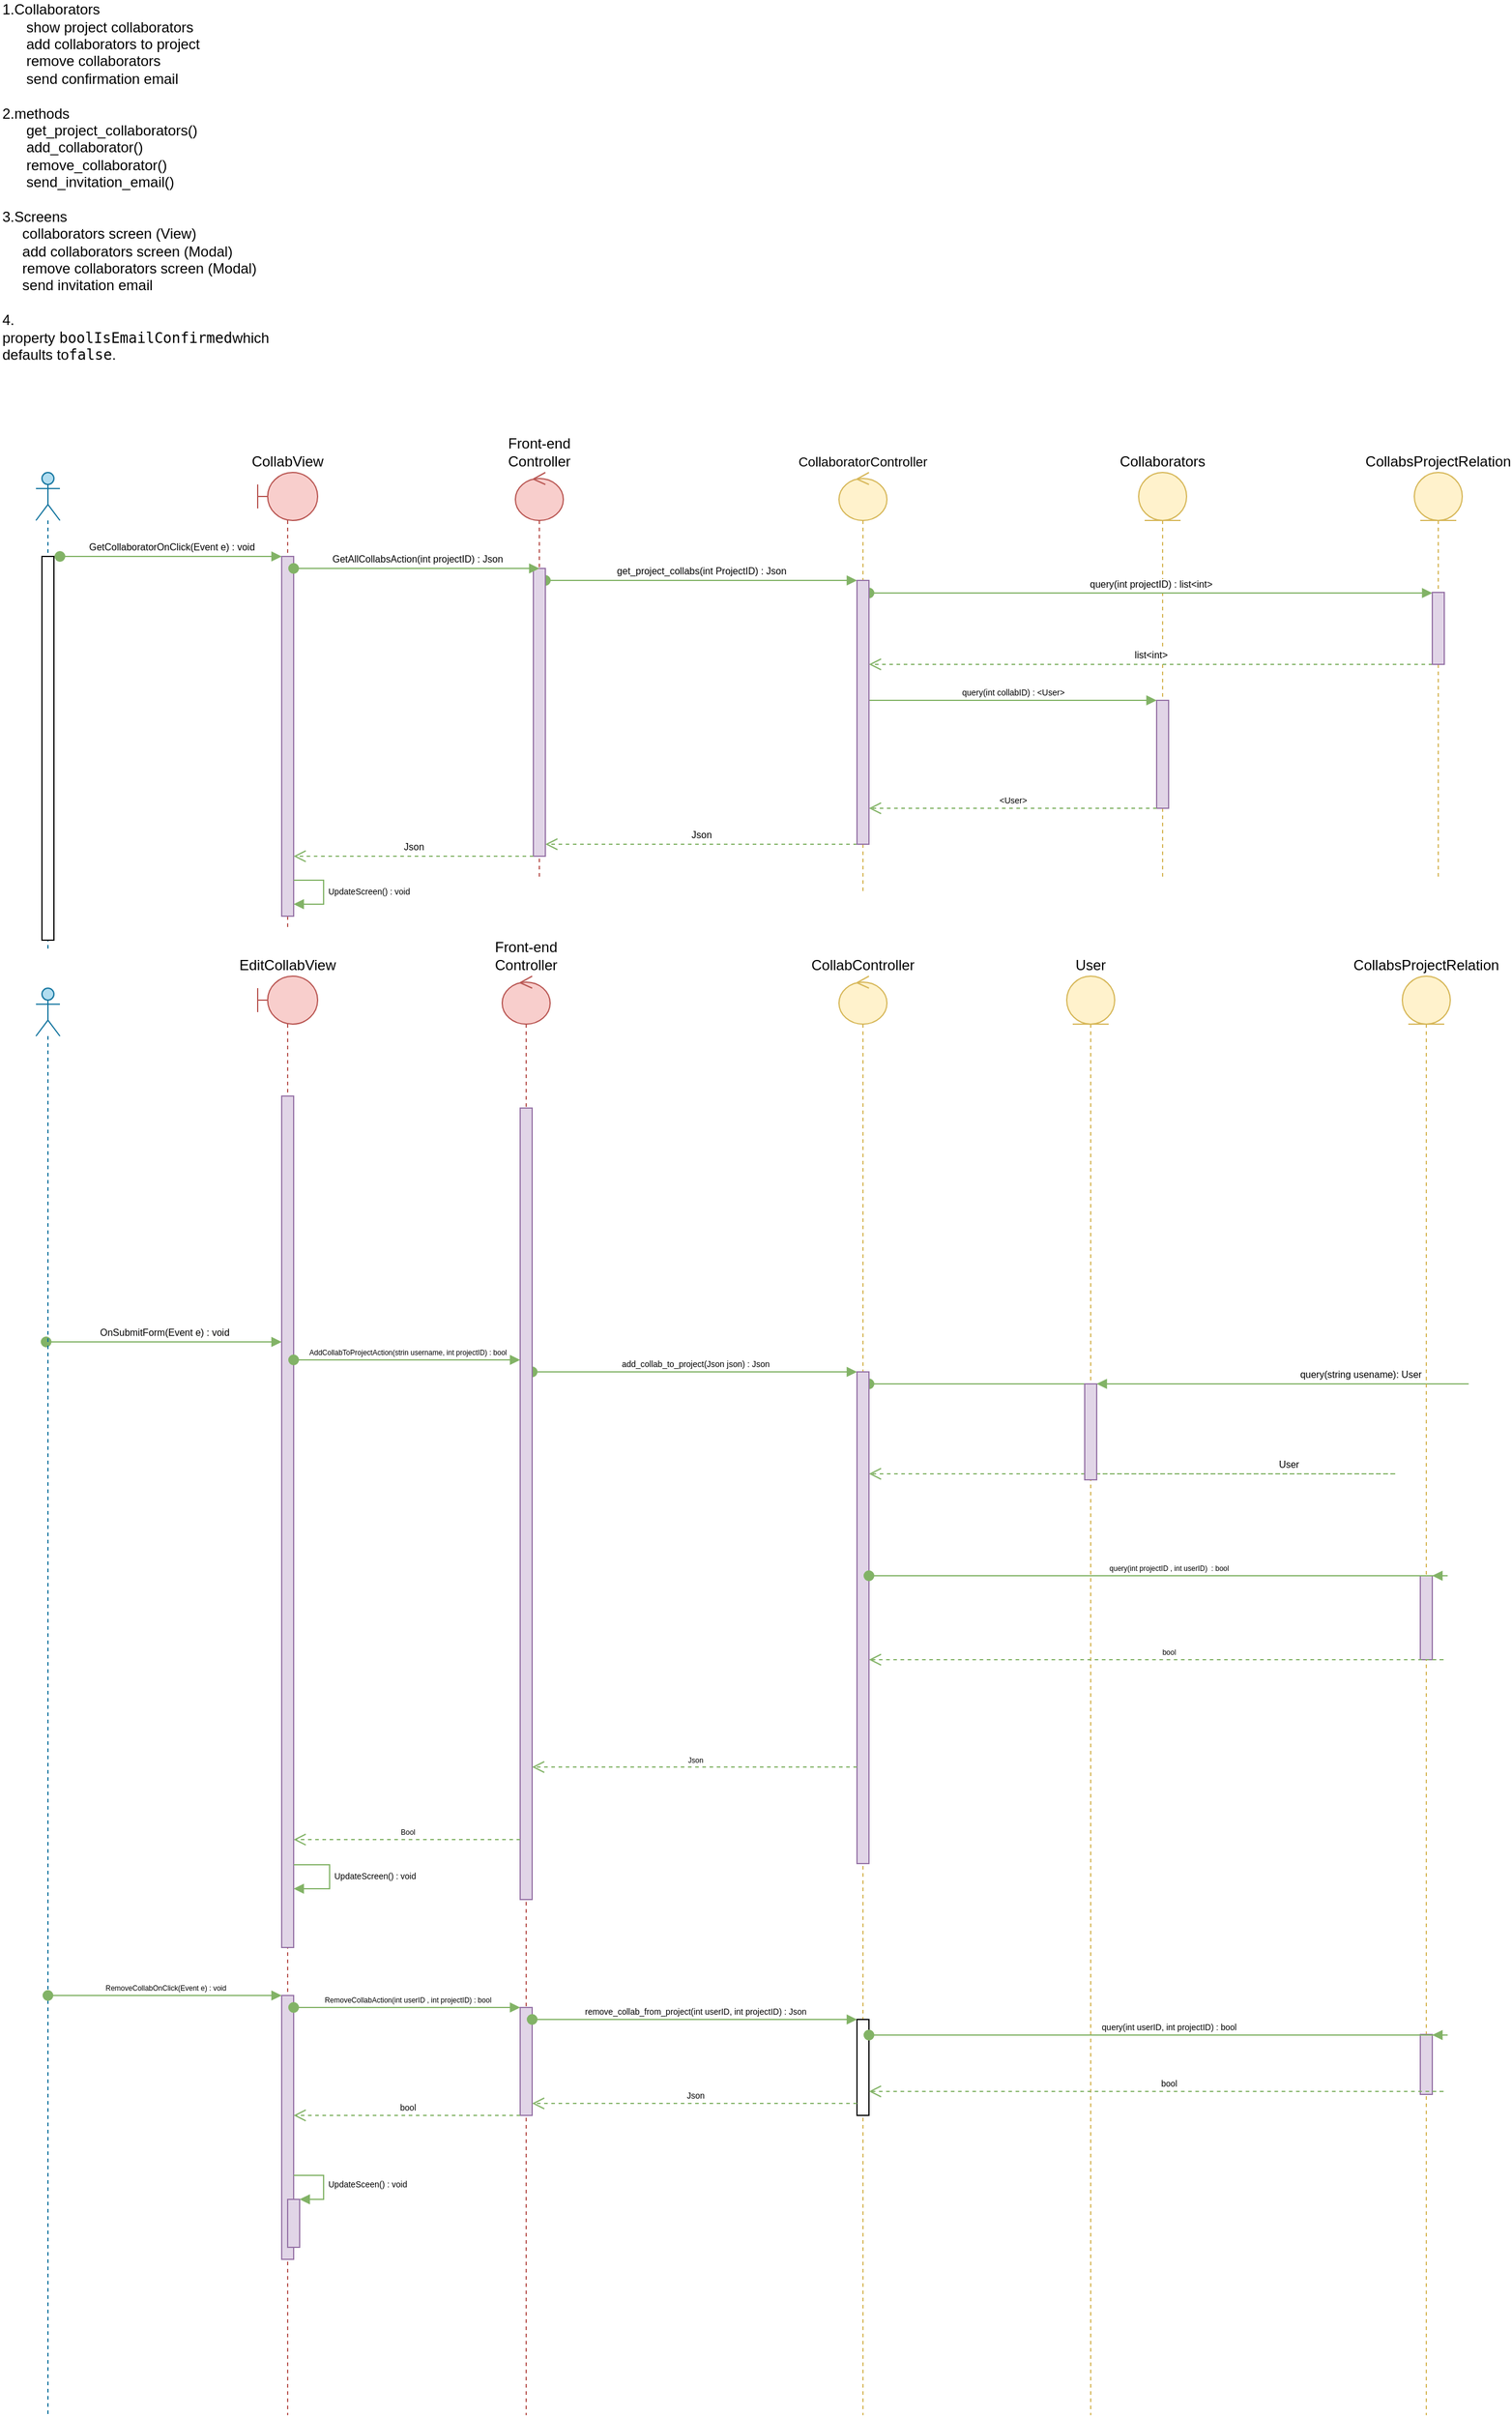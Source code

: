 <mxfile version="10.6.7" type="github"><diagram id="GHZ44tp6X7hKzsTofQmj" name="Page-1"><mxGraphModel dx="862" dy="877" grid="1" gridSize="10" guides="1" tooltips="1" connect="1" arrows="1" fold="1" page="0" pageScale="1" pageWidth="850" pageHeight="1100" background="none" math="0" shadow="0"><root><mxCell id="0"/><mxCell id="1" parent="0"/><mxCell id="GCSjRSkXuxWU2JJScuMy-1" value="" style="shape=umlLifeline;participant=umlActor;perimeter=lifelinePerimeter;whiteSpace=wrap;html=1;container=1;collapsible=0;recursiveResize=0;verticalAlign=top;spacingTop=36;labelBackgroundColor=#ffffff;outlineConnect=0;size=40;fillColor=#b1ddf0;strokeColor=#10739e;" parent="1" vertex="1"><mxGeometry x="30" y="380" width="20" height="400" as="geometry"/></mxCell><mxCell id="QJzvEmEwdGXoXQkbQdta-2" value="" style="html=1;points=[];perimeter=orthogonalPerimeter;" vertex="1" parent="GCSjRSkXuxWU2JJScuMy-1"><mxGeometry x="5" y="70" width="10" height="320" as="geometry"/></mxCell><mxCell id="GCSjRSkXuxWU2JJScuMy-2" value="&lt;div&gt;1.Collaborators&lt;/div&gt;&lt;div&gt;&amp;nbsp; &amp;nbsp; &amp;nbsp; show project collaborators&lt;/div&gt;&lt;div&gt;&amp;nbsp; &amp;nbsp; &amp;nbsp; add collaborators to project&lt;/div&gt;&lt;div&gt;&amp;nbsp; &amp;nbsp; &amp;nbsp; remove collaborators&lt;/div&gt;&lt;div&gt;&amp;nbsp; &amp;nbsp; &amp;nbsp; send confirmation email&lt;/div&gt;&lt;div&gt;&lt;br&gt;&lt;/div&gt;&lt;div&gt;2.methods&lt;/div&gt;&lt;div&gt;&amp;nbsp; &amp;nbsp; &amp;nbsp; get_project_collaborators()&lt;/div&gt;&lt;div&gt;&amp;nbsp; &amp;nbsp; &amp;nbsp; add_collaborator()&lt;/div&gt;&lt;div&gt;&amp;nbsp; &amp;nbsp; &amp;nbsp; remove_collaborator()&lt;/div&gt;&lt;div&gt;&amp;nbsp; &amp;nbsp; &amp;nbsp; send_invitation_email()&lt;/div&gt;&lt;div&gt;&lt;br&gt;&lt;/div&gt;&lt;div&gt;3.Screens&lt;/div&gt;&lt;div&gt;&amp;nbsp; &amp;nbsp; &amp;nbsp;collaborators screen (View)&lt;/div&gt;&lt;div&gt;&amp;nbsp; &amp;nbsp; &amp;nbsp;add collaborators screen (Modal)&lt;/div&gt;&lt;div&gt;&amp;nbsp; &amp;nbsp; &amp;nbsp;remove collaborators screen (Modal)&lt;/div&gt;&lt;div&gt;&amp;nbsp; &amp;nbsp; &amp;nbsp;send invitation email&lt;/div&gt;&lt;div&gt;&lt;br&gt;&lt;/div&gt;&lt;div&gt;4.&lt;/div&gt;&lt;span&gt;property&amp;nbsp;&lt;/span&gt;&lt;code&gt;boolIsEmailConfirmed&lt;/code&gt;&lt;span&gt;which defaults to&lt;/span&gt;&lt;code&gt;false&lt;/code&gt;&lt;span&gt;.&lt;/span&gt;&lt;div&gt;&lt;br&gt;&lt;/div&gt;" style="text;html=1;strokeColor=none;fillColor=none;align=left;verticalAlign=middle;whiteSpace=wrap;rounded=0;" parent="1" vertex="1"><mxGeometry width="250" height="290" as="geometry"/></mxCell><mxCell id="GCSjRSkXuxWU2JJScuMy-3" value="CollabView" style="shape=umlLifeline;participant=umlBoundary;perimeter=lifelinePerimeter;whiteSpace=wrap;html=1;container=1;collapsible=0;recursiveResize=0;verticalAlign=bottom;spacingTop=36;labelBackgroundColor=#ffffff;outlineConnect=0;labelPosition=center;verticalLabelPosition=top;align=center;fillColor=#f8cecc;strokeColor=#b85450;" parent="1" vertex="1"><mxGeometry x="215" y="380" width="50" height="380" as="geometry"/></mxCell><mxCell id="GCSjRSkXuxWU2JJScuMy-7" value="" style="html=1;points=[];perimeter=orthogonalPerimeter;align=left;fillColor=#e1d5e7;strokeColor=#9673a6;gradientColor=none;" parent="GCSjRSkXuxWU2JJScuMy-3" vertex="1"><mxGeometry x="20" y="70" width="10" height="300" as="geometry"/></mxCell><mxCell id="GCSjRSkXuxWU2JJScuMy-4" value="EditCollabView" style="shape=umlLifeline;participant=umlBoundary;perimeter=lifelinePerimeter;whiteSpace=wrap;html=1;container=1;collapsible=0;recursiveResize=0;verticalAlign=bottom;spacingTop=36;labelBackgroundColor=#ffffff;outlineConnect=0;labelPosition=center;verticalLabelPosition=top;align=center;fillColor=#f8cecc;strokeColor=#b85450;" parent="1" vertex="1"><mxGeometry x="215" y="800" width="50" height="1200" as="geometry"/></mxCell><mxCell id="UG3qi_RcyNTJpObuY2x0-73" value="" style="html=1;points=[];perimeter=orthogonalPerimeter;fontSize=11;fillColor=#e1d5e7;strokeColor=#9673a6;" parent="GCSjRSkXuxWU2JJScuMy-4" vertex="1"><mxGeometry x="20" y="100" width="10" height="710" as="geometry"/></mxCell><mxCell id="UG3qi_RcyNTJpObuY2x0-98" value="" style="html=1;points=[];perimeter=orthogonalPerimeter;fontSize=6;fillColor=#e1d5e7;strokeColor=#9673a6;" parent="GCSjRSkXuxWU2JJScuMy-4" vertex="1"><mxGeometry x="20" y="850" width="10" height="220" as="geometry"/></mxCell><mxCell id="UG3qi_RcyNTJpObuY2x0-104" value="&lt;span style=&quot;font-size: 7px&quot;&gt;UpdateScreen() : void&lt;/span&gt;" style="edgeStyle=orthogonalEdgeStyle;html=1;align=left;spacingLeft=2;endArrow=block;rounded=0;fontSize=6;fillColor=#d5e8d4;strokeColor=#82b366;" parent="GCSjRSkXuxWU2JJScuMy-4" target="UG3qi_RcyNTJpObuY2x0-73" edge="1"><mxGeometry relative="1" as="geometry"><mxPoint x="30" y="741" as="sourcePoint"/><Array as="points"><mxPoint x="60" y="741"/><mxPoint x="60" y="761"/></Array><mxPoint x="34.724" y="761.241" as="targetPoint"/></mxGeometry></mxCell><mxCell id="UG3qi_RcyNTJpObuY2x0-114" value="" style="html=1;points=[];perimeter=orthogonalPerimeter;fontSize=7;fillColor=#e1d5e7;strokeColor=#9673a6;" parent="GCSjRSkXuxWU2JJScuMy-4" vertex="1"><mxGeometry x="25" y="1020" width="10" height="40" as="geometry"/></mxCell><mxCell id="UG3qi_RcyNTJpObuY2x0-115" value="UpdateSceen() : void" style="edgeStyle=orthogonalEdgeStyle;html=1;align=left;spacingLeft=2;endArrow=block;rounded=0;entryX=1;entryY=0;fontSize=7;fillColor=#d5e8d4;strokeColor=#82b366;" parent="GCSjRSkXuxWU2JJScuMy-4" target="UG3qi_RcyNTJpObuY2x0-114" edge="1"><mxGeometry relative="1" as="geometry"><mxPoint x="30" y="1000" as="sourcePoint"/><Array as="points"><mxPoint x="55" y="1000"/></Array></mxGeometry></mxCell><mxCell id="GCSjRSkXuxWU2JJScuMy-8" value="GetCollaboratorOnClick(Event e) : void" style="html=1;verticalAlign=bottom;startArrow=oval;endArrow=block;startSize=8;fontSize=8;fillColor=#d5e8d4;strokeColor=#82b366;" parent="1" target="GCSjRSkXuxWU2JJScuMy-7" edge="1"><mxGeometry relative="1" as="geometry"><mxPoint x="50" y="450" as="sourcePoint"/><Array as="points"><mxPoint x="70" y="450"/><mxPoint x="150" y="450"/></Array></mxGeometry></mxCell><mxCell id="GCSjRSkXuxWU2JJScuMy-11" value="Collaborators" style="shape=umlLifeline;participant=umlEntity;perimeter=lifelinePerimeter;whiteSpace=wrap;html=1;container=1;collapsible=0;recursiveResize=0;verticalAlign=bottom;spacingTop=36;labelBackgroundColor=#ffffff;outlineConnect=0;align=center;labelPosition=center;verticalLabelPosition=top;fillColor=#fff2cc;strokeColor=#d6b656;" parent="1" vertex="1"><mxGeometry x="950" y="380" width="40" height="340" as="geometry"/></mxCell><mxCell id="UG3qi_RcyNTJpObuY2x0-33" value="" style="html=1;points=[];perimeter=orthogonalPerimeter;fontSize=7;fillColor=#e1d5e7;strokeColor=#9673a6;" parent="GCSjRSkXuxWU2JJScuMy-11" vertex="1"><mxGeometry x="15" y="190" width="10" height="90" as="geometry"/></mxCell><mxCell id="GCSjRSkXuxWU2JJScuMy-13" value="get_project_collabs(int ProjectID) : Json" style="html=1;verticalAlign=bottom;startArrow=oval;endArrow=block;startSize=8;fontSize=8;fillColor=#d5e8d4;strokeColor=#82b366;" parent="1" source="UG3qi_RcyNTJpObuY2x0-2" target="GCSjRSkXuxWU2JJScuMy-12" edge="1"><mxGeometry relative="1" as="geometry"><mxPoint x="250" y="470" as="sourcePoint"/><Array as="points"><mxPoint x="630" y="470"/></Array></mxGeometry></mxCell><mxCell id="GCSjRSkXuxWU2JJScuMy-17" value="list&amp;lt;int&amp;gt;" style="html=1;verticalAlign=bottom;endArrow=open;dashed=1;endSize=8;fontSize=8;fillColor=#d5e8d4;strokeColor=#82b366;" parent="1" source="GCSjRSkXuxWU2JJScuMy-15" target="GCSjRSkXuxWU2JJScuMy-12" edge="1"><mxGeometry relative="1" as="geometry"><mxPoint x="933" y="538" as="sourcePoint"/><mxPoint x="830" y="530" as="targetPoint"/><Array as="points"><mxPoint x="920" y="540"/></Array></mxGeometry></mxCell><mxCell id="GCSjRSkXuxWU2JJScuMy-18" value="Json" style="html=1;verticalAlign=bottom;endArrow=open;dashed=1;endSize=8;fontSize=8;fillColor=#d5e8d4;strokeColor=#82b366;" parent="1" source="GCSjRSkXuxWU2JJScuMy-12" target="UG3qi_RcyNTJpObuY2x0-2" edge="1"><mxGeometry relative="1" as="geometry"><mxPoint x="1020" y="550" as="sourcePoint"/><mxPoint x="280" y="550" as="targetPoint"/><Array as="points"><mxPoint x="650" y="690"/></Array></mxGeometry></mxCell><mxCell id="GCSjRSkXuxWU2JJScuMy-20" value="OnSubmitForm(Event e) : void" style="html=1;verticalAlign=bottom;startArrow=oval;endArrow=block;startSize=8;fontSize=8;fillColor=#d5e8d4;strokeColor=#82b366;" parent="1" edge="1"><mxGeometry relative="1" as="geometry"><mxPoint x="38.5" y="1105" as="sourcePoint"/><Array as="points"><mxPoint x="100" y="1105"/></Array><mxPoint x="235" y="1105" as="targetPoint"/></mxGeometry></mxCell><mxCell id="GCSjRSkXuxWU2JJScuMy-22" value="add_collab_to_project(Json json) : Json" style="html=1;verticalAlign=bottom;startArrow=oval;endArrow=block;startSize=8;fontSize=7;fillColor=#d5e8d4;strokeColor=#82b366;" parent="1" target="UG3qi_RcyNTJpObuY2x0-80" edge="1"><mxGeometry relative="1" as="geometry"><mxPoint x="444" y="1130" as="sourcePoint"/><Array as="points"><mxPoint x="550" y="1130"/><mxPoint x="650" y="1130"/><mxPoint x="690" y="1130"/></Array><mxPoint x="840" y="1130" as="targetPoint"/></mxGeometry></mxCell><mxCell id="GCSjRSkXuxWU2JJScuMy-25" value="query(string usename): User" style="html=1;verticalAlign=bottom;startArrow=oval;endArrow=block;startSize=8;fontSize=8;fillColor=#d5e8d4;strokeColor=#82b366;" parent="1" source="UG3qi_RcyNTJpObuY2x0-80" target="UG3qi_RcyNTJpObuY2x0-81" edge="1"><mxGeometry relative="1" as="geometry"><mxPoint x="865" y="1503" as="sourcePoint"/><Array as="points"><mxPoint x="1070" y="1140"/><mxPoint x="1150" y="1140"/><mxPoint x="1230" y="1140"/></Array><mxPoint x="1215" y="1503" as="targetPoint"/></mxGeometry></mxCell><mxCell id="GCSjRSkXuxWU2JJScuMy-27" value="User" style="html=1;verticalAlign=bottom;endArrow=open;dashed=1;endSize=8;fontSize=8;fillColor=#d5e8d4;strokeColor=#82b366;" parent="1" source="UG3qi_RcyNTJpObuY2x0-81" target="UG3qi_RcyNTJpObuY2x0-80" edge="1"><mxGeometry relative="1" as="geometry"><mxPoint x="1055" y="1553" as="sourcePoint"/><mxPoint x="975" y="1553" as="targetPoint"/><Array as="points"><mxPoint x="1170" y="1215"/><mxPoint x="1100" y="1215"/></Array></mxGeometry></mxCell><mxCell id="UG3qi_RcyNTJpObuY2x0-1" value="Front-end Controller" style="shape=umlLifeline;participant=umlControl;perimeter=lifelinePerimeter;whiteSpace=wrap;html=1;container=1;collapsible=0;recursiveResize=0;verticalAlign=bottom;spacingTop=36;labelBackgroundColor=#ffffff;outlineConnect=0;fillColor=#f8cecc;strokeColor=#b85450;labelPosition=center;verticalLabelPosition=top;align=center;" parent="1" vertex="1"><mxGeometry x="430" y="380" width="40" height="340" as="geometry"/></mxCell><mxCell id="UG3qi_RcyNTJpObuY2x0-2" value="" style="html=1;points=[];perimeter=orthogonalPerimeter;fillColor=#e1d5e7;strokeColor=#9673a6;" parent="UG3qi_RcyNTJpObuY2x0-1" vertex="1"><mxGeometry x="15" y="80" width="10" height="240" as="geometry"/></mxCell><mxCell id="UG3qi_RcyNTJpObuY2x0-6" value="&lt;font style=&quot;font-size: 8px&quot;&gt;GetAllCollabsAction(int projectID) : Json&lt;/font&gt;" style="html=1;verticalAlign=bottom;startArrow=oval;startFill=1;endArrow=block;startSize=8;fillColor=#d5e8d4;strokeColor=#82b366;" parent="1" source="GCSjRSkXuxWU2JJScuMy-7" target="UG3qi_RcyNTJpObuY2x0-2" edge="1"><mxGeometry width="60" relative="1" as="geometry"><mxPoint x="310" y="460" as="sourcePoint"/><mxPoint x="370" y="460" as="targetPoint"/><Array as="points"><mxPoint x="450" y="460"/></Array></mxGeometry></mxCell><mxCell id="GCSjRSkXuxWU2JJScuMy-16" value="query(int projectID) : list&amp;lt;int&amp;gt;" style="html=1;verticalAlign=bottom;startArrow=oval;endArrow=block;startSize=8;fontSize=8;fillColor=#d5e8d4;strokeColor=#82b366;" parent="1" source="GCSjRSkXuxWU2JJScuMy-12" target="GCSjRSkXuxWU2JJScuMy-15" edge="1"><mxGeometry relative="1" as="geometry"><mxPoint x="1095" y="480.5" as="sourcePoint"/><Array as="points"><mxPoint x="1105" y="480.5"/></Array><mxPoint x="1450" y="480.5" as="targetPoint"/></mxGeometry></mxCell><mxCell id="UG3qi_RcyNTJpObuY2x0-17" value="Json" style="html=1;verticalAlign=bottom;endArrow=open;dashed=1;endSize=8;fontSize=8;fillColor=#d5e8d4;strokeColor=#82b366;" parent="1" source="UG3qi_RcyNTJpObuY2x0-2" target="GCSjRSkXuxWU2JJScuMy-7" edge="1"><mxGeometry relative="1" as="geometry"><mxPoint x="420" y="560" as="sourcePoint"/><mxPoint x="565" y="560" as="targetPoint"/><Array as="points"><mxPoint x="350" y="700"/><mxPoint x="260" y="700"/></Array></mxGeometry></mxCell><mxCell id="UG3qi_RcyNTJpObuY2x0-27" value="CollabsProjectRelation&lt;br&gt;" style="shape=umlLifeline;participant=umlEntity;perimeter=lifelinePerimeter;whiteSpace=wrap;html=1;container=1;collapsible=0;recursiveResize=0;verticalAlign=bottom;spacingTop=36;labelBackgroundColor=#ffffff;outlineConnect=0;fillColor=#fff2cc;strokeColor=#d6b656;labelPosition=center;verticalLabelPosition=top;align=center;" parent="1" vertex="1"><mxGeometry x="1180" y="380" width="40" height="340" as="geometry"/></mxCell><mxCell id="GCSjRSkXuxWU2JJScuMy-15" value="" style="html=1;points=[];perimeter=orthogonalPerimeter;fontSize=8;align=left;fillColor=#e1d5e7;strokeColor=#9673a6;gradientColor=none;" parent="UG3qi_RcyNTJpObuY2x0-27" vertex="1"><mxGeometry x="15" y="100" width="10" height="60" as="geometry"/></mxCell><mxCell id="UG3qi_RcyNTJpObuY2x0-34" value="query(int collabID) : &amp;lt;User&amp;gt;" style="html=1;verticalAlign=bottom;endArrow=block;fontSize=7;fillColor=#d5e8d4;strokeColor=#82b366;" parent="1" source="GCSjRSkXuxWU2JJScuMy-12" target="UG3qi_RcyNTJpObuY2x0-33" edge="1"><mxGeometry width="80" relative="1" as="geometry"><mxPoint x="885.0" y="570" as="sourcePoint"/><mxPoint x="940" y="570" as="targetPoint"/><Array as="points"><mxPoint x="890" y="570"/></Array></mxGeometry></mxCell><mxCell id="UG3qi_RcyNTJpObuY2x0-35" value="&amp;lt;User&amp;gt;" style="html=1;verticalAlign=bottom;endArrow=open;dashed=1;endSize=8;fontSize=7;fillColor=#d5e8d4;strokeColor=#82b366;" parent="1" source="UG3qi_RcyNTJpObuY2x0-33" target="GCSjRSkXuxWU2JJScuMy-12" edge="1"><mxGeometry relative="1" as="geometry"><mxPoint x="1030" y="650" as="sourcePoint"/><mxPoint x="885.0" y="660" as="targetPoint"/><Array as="points"><mxPoint x="960" y="660"/><mxPoint x="890" y="660"/></Array></mxGeometry></mxCell><mxCell id="UG3qi_RcyNTJpObuY2x0-38" value="&lt;span&gt;CollaboratorController&lt;/span&gt;" style="shape=umlLifeline;participant=umlControl;perimeter=lifelinePerimeter;whiteSpace=wrap;html=1;container=1;collapsible=0;recursiveResize=0;verticalAlign=bottom;spacingTop=36;labelBackgroundColor=#ffffff;outlineConnect=0;fontSize=11;labelPosition=center;verticalLabelPosition=top;align=center;fillColor=#fff2cc;strokeColor=#d6b656;" parent="1" vertex="1"><mxGeometry x="700" y="380" width="40" height="350" as="geometry"/></mxCell><mxCell id="GCSjRSkXuxWU2JJScuMy-12" value="" style="html=1;points=[];perimeter=orthogonalPerimeter;align=left;fillColor=#e1d5e7;strokeColor=#9673a6;gradientColor=none;" parent="UG3qi_RcyNTJpObuY2x0-38" vertex="1"><mxGeometry x="15" y="90" width="10" height="220" as="geometry"/></mxCell><mxCell id="UG3qi_RcyNTJpObuY2x0-23" value="&lt;span&gt;UpdateScreen() : void&lt;/span&gt;" style="edgeStyle=orthogonalEdgeStyle;html=1;align=left;spacingLeft=2;endArrow=block;rounded=0;fontSize=7;fillColor=#d5e8d4;strokeColor=#82b366;labelPosition=right;verticalLabelPosition=middle;verticalAlign=middle;" parent="1" edge="1" target="GCSjRSkXuxWU2JJScuMy-7"><mxGeometry relative="1" as="geometry"><mxPoint x="245" y="720" as="sourcePoint"/><Array as="points"><mxPoint x="270" y="720"/><mxPoint x="270" y="740"/></Array><mxPoint x="250" y="740" as="targetPoint"/></mxGeometry></mxCell><mxCell id="UG3qi_RcyNTJpObuY2x0-39" value="" style="shape=umlLifeline;participant=umlActor;perimeter=lifelinePerimeter;whiteSpace=wrap;html=1;container=1;collapsible=0;recursiveResize=0;verticalAlign=top;spacingTop=36;labelBackgroundColor=#ffffff;outlineConnect=0;size=40;fillColor=#b1ddf0;strokeColor=#10739e;" parent="1" vertex="1"><mxGeometry x="30" y="810" width="20" height="1190" as="geometry"/></mxCell><mxCell id="UG3qi_RcyNTJpObuY2x0-44" value="CollabController" style="shape=umlLifeline;participant=umlControl;perimeter=lifelinePerimeter;whiteSpace=wrap;html=1;container=1;collapsible=0;recursiveResize=0;verticalAlign=bottom;spacingTop=36;labelBackgroundColor=#ffffff;outlineConnect=0;align=center;labelPosition=center;verticalLabelPosition=top;fillColor=#fff2cc;strokeColor=#d6b656;" parent="1" vertex="1"><mxGeometry x="700" y="800" width="40" height="1200" as="geometry"/></mxCell><mxCell id="UG3qi_RcyNTJpObuY2x0-80" value="" style="html=1;points=[];perimeter=orthogonalPerimeter;fontSize=6;fillColor=#e1d5e7;strokeColor=#9673a6;" parent="UG3qi_RcyNTJpObuY2x0-44" vertex="1"><mxGeometry x="15" y="330" width="10" height="410" as="geometry"/></mxCell><mxCell id="QJzvEmEwdGXoXQkbQdta-11" value="" style="html=1;points=[];perimeter=orthogonalPerimeter;" vertex="1" parent="UG3qi_RcyNTJpObuY2x0-44"><mxGeometry x="15" y="870" width="10" height="80" as="geometry"/></mxCell><mxCell id="UG3qi_RcyNTJpObuY2x0-48" value="User" style="shape=umlLifeline;participant=umlEntity;perimeter=lifelinePerimeter;whiteSpace=wrap;html=1;container=1;collapsible=0;recursiveResize=0;verticalAlign=bottom;spacingTop=36;labelBackgroundColor=#ffffff;outlineConnect=0;align=center;labelPosition=center;verticalLabelPosition=top;fillColor=#fff2cc;strokeColor=#d6b656;" parent="1" vertex="1"><mxGeometry x="890" y="800" width="40" height="1200" as="geometry"/></mxCell><mxCell id="UG3qi_RcyNTJpObuY2x0-56" value="Front-end Controller" style="shape=umlLifeline;participant=umlControl;perimeter=lifelinePerimeter;whiteSpace=wrap;html=1;container=1;collapsible=0;recursiveResize=0;verticalAlign=bottom;spacingTop=36;labelBackgroundColor=#ffffff;outlineConnect=0;fillColor=#f8cecc;strokeColor=#b85450;labelPosition=center;verticalLabelPosition=top;align=center;" parent="1" vertex="1"><mxGeometry x="419" y="800" width="40" height="1200" as="geometry"/></mxCell><mxCell id="UG3qi_RcyNTJpObuY2x0-74" value="" style="html=1;points=[];perimeter=orthogonalPerimeter;fontSize=11;fillColor=#e1d5e7;strokeColor=#9673a6;" parent="UG3qi_RcyNTJpObuY2x0-56" vertex="1"><mxGeometry x="15" y="110" width="10" height="660" as="geometry"/></mxCell><mxCell id="UG3qi_RcyNTJpObuY2x0-105" value="" style="html=1;points=[];perimeter=orthogonalPerimeter;fontSize=6;fillColor=#e1d5e7;strokeColor=#9673a6;" parent="UG3qi_RcyNTJpObuY2x0-56" vertex="1"><mxGeometry x="15" y="860" width="10" height="90" as="geometry"/></mxCell><mxCell id="UG3qi_RcyNTJpObuY2x0-64" value="CollabsProjectRelation&lt;br&gt;" style="shape=umlLifeline;participant=umlEntity;perimeter=lifelinePerimeter;whiteSpace=wrap;html=1;container=1;collapsible=0;recursiveResize=0;verticalAlign=bottom;spacingTop=36;labelBackgroundColor=#ffffff;outlineConnect=0;fillColor=#fff2cc;strokeColor=#d6b656;labelPosition=center;verticalLabelPosition=top;align=center;" parent="1" vertex="1"><mxGeometry x="1170" y="800" width="40" height="1200" as="geometry"/></mxCell><mxCell id="UG3qi_RcyNTJpObuY2x0-94" value="" style="html=1;points=[];perimeter=orthogonalPerimeter;fontSize=6;fillColor=#e1d5e7;strokeColor=#9673a6;" parent="UG3qi_RcyNTJpObuY2x0-64" vertex="1"><mxGeometry x="15" y="500" width="10" height="70" as="geometry"/></mxCell><mxCell id="UG3qi_RcyNTJpObuY2x0-109" value="" style="html=1;points=[];perimeter=orthogonalPerimeter;fontSize=7;fillColor=#e1d5e7;strokeColor=#9673a6;" parent="UG3qi_RcyNTJpObuY2x0-64" vertex="1"><mxGeometry x="15" y="882.5" width="10" height="50" as="geometry"/></mxCell><mxCell id="UG3qi_RcyNTJpObuY2x0-79" value="AddCollabToProjectAction(&lt;span&gt;strin username&lt;/span&gt;, int projectID) : bool" style="html=1;verticalAlign=bottom;startArrow=oval;startFill=1;endArrow=block;startSize=8;fontSize=6;fillColor=#d5e8d4;strokeColor=#82b366;" parent="1" edge="1"><mxGeometry width="60" relative="1" as="geometry"><mxPoint x="245" y="1120" as="sourcePoint"/><mxPoint x="434" y="1120" as="targetPoint"/><Array as="points"><mxPoint x="340" y="1120"/></Array></mxGeometry></mxCell><mxCell id="UG3qi_RcyNTJpObuY2x0-81" value="" style="html=1;points=[];perimeter=orthogonalPerimeter;fontSize=6;fillColor=#e1d5e7;strokeColor=#9673a6;" parent="1" vertex="1"><mxGeometry x="905" y="1140" width="10" height="80" as="geometry"/></mxCell><mxCell id="UG3qi_RcyNTJpObuY2x0-95" value="query(int projectID , int userID)&amp;nbsp; : bool" style="html=1;verticalAlign=bottom;startArrow=oval;startFill=1;endArrow=block;startSize=8;fontSize=6;fillColor=#d5e8d4;strokeColor=#82b366;" parent="1" target="UG3qi_RcyNTJpObuY2x0-94" edge="1"><mxGeometry width="60" relative="1" as="geometry"><mxPoint x="725" y="1300" as="sourcePoint"/><mxPoint x="950" y="1300" as="targetPoint"/><Array as="points"><mxPoint x="1210" y="1300"/></Array></mxGeometry></mxCell><mxCell id="UG3qi_RcyNTJpObuY2x0-96" value="bool" style="html=1;verticalAlign=bottom;endArrow=open;dashed=1;endSize=8;fontSize=6;fillColor=#d5e8d4;strokeColor=#82b366;" parent="1" source="UG3qi_RcyNTJpObuY2x0-94" edge="1"><mxGeometry relative="1" as="geometry"><mxPoint x="1535" y="1350" as="sourcePoint"/><mxPoint x="725" y="1370" as="targetPoint"/><Array as="points"><mxPoint x="1210" y="1370"/></Array></mxGeometry></mxCell><mxCell id="UG3qi_RcyNTJpObuY2x0-99" value="&lt;span&gt;RemoveCollabOnClick(Event e) : void&lt;/span&gt;" style="html=1;verticalAlign=bottom;startArrow=oval;endArrow=block;startSize=8;fontSize=6;fillColor=#d5e8d4;strokeColor=#82b366;" parent="1" source="UG3qi_RcyNTJpObuY2x0-39" target="UG3qi_RcyNTJpObuY2x0-98" edge="1"><mxGeometry relative="1" as="geometry"><mxPoint x="39.81" y="1520" as="sourcePoint"/></mxGeometry></mxCell><mxCell id="UG3qi_RcyNTJpObuY2x0-101" value="Json" style="html=1;verticalAlign=bottom;endArrow=open;dashed=1;endSize=8;fontSize=6;fillColor=#d5e8d4;strokeColor=#82b366;" parent="1" edge="1"><mxGeometry relative="1" as="geometry"><mxPoint x="715" y="1459.5" as="sourcePoint"/><mxPoint x="444" y="1459.5" as="targetPoint"/><Array as="points"><mxPoint x="615" y="1459.5"/></Array></mxGeometry></mxCell><mxCell id="UG3qi_RcyNTJpObuY2x0-102" value="Bool" style="html=1;verticalAlign=bottom;endArrow=open;dashed=1;endSize=8;fontSize=6;fillColor=#d5e8d4;strokeColor=#82b366;" parent="1" edge="1"><mxGeometry relative="1" as="geometry"><mxPoint x="434" y="1520" as="sourcePoint"/><mxPoint x="245" y="1520" as="targetPoint"/><Array as="points"><mxPoint x="380" y="1520"/><mxPoint x="321" y="1520"/></Array></mxGeometry></mxCell><mxCell id="UG3qi_RcyNTJpObuY2x0-106" value="RemoveCollabAction(int userID , int projectID) : bool" style="html=1;verticalAlign=bottom;startArrow=oval;startFill=1;endArrow=block;startSize=8;fontSize=6;fillColor=#d5e8d4;strokeColor=#82b366;" parent="1" source="UG3qi_RcyNTJpObuY2x0-98" target="UG3qi_RcyNTJpObuY2x0-105" edge="1"><mxGeometry width="60" relative="1" as="geometry"><mxPoint x="310" y="1670" as="sourcePoint"/><mxPoint x="370" y="1670" as="targetPoint"/><Array as="points"><mxPoint x="350" y="1660"/></Array></mxGeometry></mxCell><mxCell id="UG3qi_RcyNTJpObuY2x0-108" value="remove_collab_from_project(int userID, int projectID) : Json" style="html=1;verticalAlign=bottom;startArrow=oval;startFill=1;endArrow=block;startSize=8;fontSize=7;fillColor=#d5e8d4;strokeColor=#82b366;" parent="1" source="UG3qi_RcyNTJpObuY2x0-105" target="QJzvEmEwdGXoXQkbQdta-11" edge="1"><mxGeometry width="60" relative="1" as="geometry"><mxPoint x="640" y="1670" as="sourcePoint"/><mxPoint x="690" y="1670" as="targetPoint"/><Array as="points"><mxPoint x="650" y="1670"/></Array></mxGeometry></mxCell><mxCell id="UG3qi_RcyNTJpObuY2x0-110" value="query(int userID, int projectID) : bool" style="html=1;verticalAlign=bottom;startArrow=oval;startFill=1;endArrow=block;startSize=8;fontSize=7;fillColor=#d5e8d4;strokeColor=#82b366;" parent="1" source="QJzvEmEwdGXoXQkbQdta-11" target="UG3qi_RcyNTJpObuY2x0-109" edge="1"><mxGeometry width="60" relative="1" as="geometry"><mxPoint x="865" y="1683.0" as="sourcePoint"/><mxPoint x="930" y="1680" as="targetPoint"/><Array as="points"><mxPoint x="1210" y="1683"/></Array></mxGeometry></mxCell><mxCell id="UG3qi_RcyNTJpObuY2x0-111" value="bool" style="html=1;verticalAlign=bottom;endArrow=open;dashed=1;endSize=8;fontSize=7;fillColor=#d5e8d4;strokeColor=#82b366;" parent="1" source="UG3qi_RcyNTJpObuY2x0-109" target="QJzvEmEwdGXoXQkbQdta-11" edge="1"><mxGeometry relative="1" as="geometry"><mxPoint x="1370" y="1720" as="sourcePoint"/><mxPoint x="865" y="1730" as="targetPoint"/><Array as="points"><mxPoint x="1210" y="1730"/></Array></mxGeometry></mxCell><mxCell id="UG3qi_RcyNTJpObuY2x0-112" value="Json" style="html=1;verticalAlign=bottom;endArrow=open;dashed=1;endSize=8;fontSize=7;fillColor=#d5e8d4;strokeColor=#82b366;" parent="1" source="QJzvEmEwdGXoXQkbQdta-11" target="UG3qi_RcyNTJpObuY2x0-105" edge="1"><mxGeometry relative="1" as="geometry"><mxPoint x="855" y="1740" as="sourcePoint"/><mxPoint x="750" y="1730" as="targetPoint"/><Array as="points"><mxPoint x="650" y="1740"/></Array></mxGeometry></mxCell><mxCell id="UG3qi_RcyNTJpObuY2x0-113" value="bool" style="html=1;verticalAlign=bottom;endArrow=open;dashed=1;endSize=8;fontSize=7;fillColor=#d5e8d4;strokeColor=#82b366;" parent="1" source="UG3qi_RcyNTJpObuY2x0-105" target="UG3qi_RcyNTJpObuY2x0-98" edge="1"><mxGeometry relative="1" as="geometry"><mxPoint x="400" y="1740" as="sourcePoint"/><mxPoint x="320" y="1740" as="targetPoint"/><Array as="points"><mxPoint x="340" y="1750"/></Array></mxGeometry></mxCell></root></mxGraphModel></diagram></mxfile>